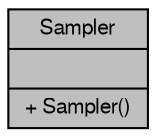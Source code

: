 digraph "Sampler"
{
  edge [fontname="FreeSans",fontsize="10",labelfontname="FreeSans",labelfontsize="10"];
  node [fontname="FreeSans",fontsize="10",shape=record];
  Node1 [label="{Sampler\n||+ Sampler()\l}",height=0.2,width=0.4,color="black", fillcolor="grey75", style="filled", fontcolor="black"];
}
